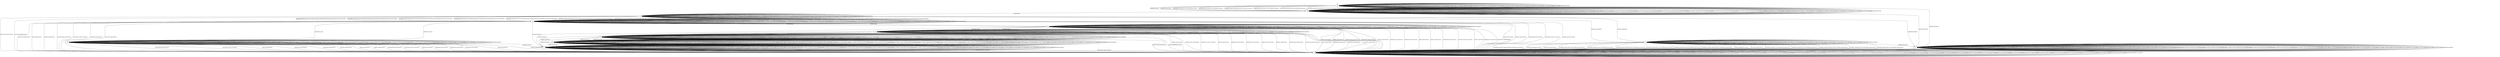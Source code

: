 digraph "../results/picoModels/pico-BWRCA-CS-0/learnedModel" {
s0 [label=s0];
s1 [label=s1];
s2 [label=s2];
s3 [label=s3];
s4 [label=s4];
s5 [label=s5];
s6 [label=s6];
s7 [label=s7];
s8 [label=s8];
s9 [label=s9];
s10 [label=s10];
s11 [label=s11];
s12 [label=s12];
s0 -> s3  [label="initPing_short/retry "];
s0 -> s3  [label="initConClose_short/retry "];
s0 -> s3  [label="initCltHello-vldACK:AES-128-GCM-SHA256_short/retry "];
s0 -> s3  [label="initCltHello-vldACK:AES-256-GCM-SHA384_short/retry "];
s0 -> s3  [label="initCltHello-vldACK:CHACHA20-POLY1305-SHA256_short/retry "];
s0 -> s3  [label="initCltHello-invldACK:AES-128-GCM-SHA256_short/retry "];
s0 -> s3  [label="initCltHello-invldACK:AES-256-GCM-SHA384_short/retry "];
s0 -> s3  [label="initCltHello-invldACK:CHACHA20-POLY1305-SHA256_short/retry "];
s0 -> s0  [label="initNoFr_short/ "];
s0 -> s0  [label="initUnxpFrType_short/ "];
s0 -> s0  [label="hndPing_short/ "];
s0 -> s0  [label="hndFin_short/ "];
s0 -> s0  [label="hndNoFr_short/ "];
s0 -> s0  [label="hndUnxpFrType_short/ "];
s0 -> s0  [label="hndConClose_short/ "];
s0 -> s0  [label="hndCert_short/ "];
s0 -> s0  [label="hndEmpCert_short/ "];
s0 -> s0  [label="hndInvldCert_short/ "];
s0 -> s0  [label="hndCertVer_short/ "];
s0 -> s0  [label="VldNewConID_short/ "];
s0 -> s0  [label="InvldNewConID_short/ "];
s0 -> s3  [label="initPing_long/retry "];
s0 -> s3  [label="initConClose_long/retry "];
s0 -> s3  [label="initCltHello-vldACK:AES-128-GCM-SHA256_long/retry "];
s0 -> s3  [label="initCltHello-vldACK:AES-256-GCM-SHA384_long/retry "];
s0 -> s3  [label="initCltHello-vldACK:CHACHA20-POLY1305-SHA256_long/retry "];
s0 -> s3  [label="initCltHello-invldACK:AES-128-GCM-SHA256_long/retry "];
s0 -> s3  [label="initCltHello-invldACK:AES-256-GCM-SHA384_long/retry "];
s0 -> s3  [label="initCltHello-invldACK:CHACHA20-POLY1305-SHA256_long/retry "];
s0 -> s0  [label="initNoFr_long/ "];
s0 -> s0  [label="initUnxpFrType_long/ "];
s0 -> s0  [label="hndPing_long/ "];
s0 -> s0  [label="hndFin_long/ "];
s0 -> s0  [label="hndNoFr_long/ "];
s0 -> s0  [label="hndUnxpFrType_long/ "];
s0 -> s0  [label="hndConClose_long/ "];
s0 -> s0  [label="hndCert_long/ "];
s0 -> s0  [label="hndEmpCert_long/ "];
s0 -> s0  [label="hndInvldCert_long/ "];
s0 -> s0  [label="hndCertVer_long/ "];
s0 -> s0  [label="VldNewConID_long/ "];
s0 -> s0  [label="InvldNewConID_long/ "];
s0 -> s0  [label="[IncRetryTkn]/ "];
s0 -> s0  [label="[ChgDestConID-Ori]/ "];
s0 -> s1  [label="[RmPadFrmInitPkts]/ "];
s1 -> s1  [label="initPing_short/ "];
s1 -> s2  [label="initConClose_short/<ConClosed> "];
s1 -> s1  [label="initCltHello-vldACK:AES-128-GCM-SHA256_short/ "];
s1 -> s1  [label="initCltHello-vldACK:AES-256-GCM-SHA384_short/ "];
s1 -> s1  [label="initCltHello-vldACK:CHACHA20-POLY1305-SHA256_short/ "];
s1 -> s1  [label="initCltHello-invldACK:AES-128-GCM-SHA256_short/ "];
s1 -> s1  [label="initCltHello-invldACK:AES-256-GCM-SHA384_short/ "];
s1 -> s1  [label="initCltHello-invldACK:CHACHA20-POLY1305-SHA256_short/ "];
s1 -> s1  [label="initNoFr_short/ "];
s1 -> s1  [label="initUnxpFrType_short/ "];
s1 -> s1  [label="hndPing_short/ "];
s1 -> s1  [label="hndFin_short/ "];
s1 -> s1  [label="hndNoFr_short/ "];
s1 -> s1  [label="hndUnxpFrType_short/ "];
s1 -> s1  [label="hndConClose_short/ "];
s1 -> s1  [label="hndCert_short/ "];
s1 -> s1  [label="hndEmpCert_short/ "];
s1 -> s1  [label="hndInvldCert_short/ "];
s1 -> s1  [label="hndCertVer_short/ "];
s1 -> s1  [label="VldNewConID_short/ "];
s1 -> s1  [label="InvldNewConID_short/ "];
s1 -> s1  [label="initPing_long/ "];
s1 -> s2  [label="initConClose_long/<ConClosed> "];
s1 -> s1  [label="initCltHello-vldACK:AES-128-GCM-SHA256_long/ "];
s1 -> s1  [label="initCltHello-vldACK:AES-256-GCM-SHA384_long/ "];
s1 -> s1  [label="initCltHello-vldACK:CHACHA20-POLY1305-SHA256_long/ "];
s1 -> s1  [label="initCltHello-invldACK:AES-128-GCM-SHA256_long/ "];
s1 -> s1  [label="initCltHello-invldACK:AES-256-GCM-SHA384_long/ "];
s1 -> s1  [label="initCltHello-invldACK:CHACHA20-POLY1305-SHA256_long/ "];
s1 -> s1  [label="initNoFr_long/ "];
s1 -> s1  [label="initUnxpFrType_long/ "];
s1 -> s1  [label="hndPing_long/ "];
s1 -> s1  [label="hndFin_long/ "];
s1 -> s1  [label="hndNoFr_long/ "];
s1 -> s1  [label="hndUnxpFrType_long/ "];
s1 -> s1  [label="hndConClose_long/ "];
s1 -> s1  [label="hndCert_long/ "];
s1 -> s1  [label="hndEmpCert_long/ "];
s1 -> s1  [label="hndInvldCert_long/ "];
s1 -> s1  [label="hndCertVer_long/ "];
s1 -> s1  [label="VldNewConID_long/ "];
s1 -> s1  [label="InvldNewConID_long/ "];
s1 -> s1  [label="[IncRetryTkn]/ "];
s1 -> s1  [label="[ChgDestConID-Ori]/ "];
s1 -> s1  [label="[RmPadFrmInitPkts]/ "];
s2 -> s2  [label="initPing_short/<ConClosed> "];
s2 -> s2  [label="initConClose_short/<ConClosed> "];
s2 -> s2  [label="initCltHello-vldACK:AES-128-GCM-SHA256_short/<ConClosed> "];
s2 -> s2  [label="initCltHello-vldACK:AES-256-GCM-SHA384_short/<ConClosed> "];
s2 -> s2  [label="initCltHello-vldACK:CHACHA20-POLY1305-SHA256_short/<ConClosed> "];
s2 -> s2  [label="initCltHello-invldACK:AES-128-GCM-SHA256_short/<ConClosed> "];
s2 -> s2  [label="initCltHello-invldACK:AES-256-GCM-SHA384_short/<ConClosed> "];
s2 -> s2  [label="initCltHello-invldACK:CHACHA20-POLY1305-SHA256_short/<ConClosed> "];
s2 -> s2  [label="initNoFr_short/<ConClosed> "];
s2 -> s2  [label="initUnxpFrType_short/<ConClosed> "];
s2 -> s2  [label="hndPing_short/<ConClosed> "];
s2 -> s2  [label="hndFin_short/<ConClosed> "];
s2 -> s2  [label="hndNoFr_short/<ConClosed> "];
s2 -> s2  [label="hndUnxpFrType_short/<ConClosed> "];
s2 -> s2  [label="hndConClose_short/<ConClosed> "];
s2 -> s2  [label="hndCert_short/<ConClosed> "];
s2 -> s2  [label="hndEmpCert_short/<ConClosed> "];
s2 -> s2  [label="hndInvldCert_short/<ConClosed> "];
s2 -> s2  [label="hndCertVer_short/<ConClosed> "];
s2 -> s2  [label="VldNewConID_short/<ConClosed> "];
s2 -> s2  [label="InvldNewConID_short/<ConClosed> "];
s2 -> s2  [label="initPing_long/<ConClosed> "];
s2 -> s2  [label="initConClose_long/<ConClosed> "];
s2 -> s2  [label="initCltHello-vldACK:AES-128-GCM-SHA256_long/<ConClosed> "];
s2 -> s2  [label="initCltHello-vldACK:AES-256-GCM-SHA384_long/<ConClosed> "];
s2 -> s2  [label="initCltHello-vldACK:CHACHA20-POLY1305-SHA256_long/<ConClosed> "];
s2 -> s2  [label="initCltHello-invldACK:AES-128-GCM-SHA256_long/<ConClosed> "];
s2 -> s2  [label="initCltHello-invldACK:AES-256-GCM-SHA384_long/<ConClosed> "];
s2 -> s2  [label="initCltHello-invldACK:CHACHA20-POLY1305-SHA256_long/<ConClosed> "];
s2 -> s2  [label="initNoFr_long/<ConClosed> "];
s2 -> s2  [label="initUnxpFrType_long/<ConClosed> "];
s2 -> s2  [label="hndPing_long/<ConClosed> "];
s2 -> s2  [label="hndFin_long/<ConClosed> "];
s2 -> s2  [label="hndNoFr_long/<ConClosed> "];
s2 -> s2  [label="hndUnxpFrType_long/<ConClosed> "];
s2 -> s2  [label="hndConClose_long/<ConClosed> "];
s2 -> s2  [label="hndCert_long/<ConClosed> "];
s2 -> s2  [label="hndEmpCert_long/<ConClosed> "];
s2 -> s2  [label="hndInvldCert_long/<ConClosed> "];
s2 -> s2  [label="hndCertVer_long/<ConClosed> "];
s2 -> s2  [label="VldNewConID_long/<ConClosed> "];
s2 -> s2  [label="InvldNewConID_long/<ConClosed> "];
s2 -> s2  [label="[IncRetryTkn]/<ConClosed> "];
s2 -> s2  [label="[ChgDestConID-Ori]/<ConClosed> "];
s2 -> s2  [label="[RmPadFrmInitPkts]/<ConClosed> "];
s3 -> s3  [label="initPing_short/retry "];
s3 -> s3  [label="initConClose_short/retry "];
s3 -> s3  [label="initCltHello-vldACK:AES-128-GCM-SHA256_short/retry "];
s3 -> s3  [label="initCltHello-vldACK:AES-256-GCM-SHA384_short/retry "];
s3 -> s3  [label="initCltHello-vldACK:CHACHA20-POLY1305-SHA256_short/retry "];
s3 -> s3  [label="initCltHello-invldACK:AES-128-GCM-SHA256_short/retry "];
s3 -> s3  [label="initCltHello-invldACK:AES-256-GCM-SHA384_short/retry "];
s3 -> s3  [label="initCltHello-invldACK:CHACHA20-POLY1305-SHA256_short/retry "];
s3 -> s3  [label="initNoFr_short/ "];
s3 -> s3  [label="initUnxpFrType_short/ "];
s3 -> s3  [label="hndPing_short/ "];
s3 -> s3  [label="hndFin_short/ "];
s3 -> s3  [label="hndNoFr_short/ "];
s3 -> s3  [label="hndUnxpFrType_short/ "];
s3 -> s3  [label="hndConClose_short/ "];
s3 -> s3  [label="hndCert_short/ "];
s3 -> s3  [label="hndEmpCert_short/ "];
s3 -> s3  [label="hndInvldCert_short/ "];
s3 -> s3  [label="hndCertVer_short/ "];
s3 -> s3  [label="VldNewConID_short/ "];
s3 -> s3  [label="InvldNewConID_short/ "];
s3 -> s3  [label="initPing_long/retry "];
s3 -> s3  [label="initConClose_long/retry "];
s3 -> s3  [label="initCltHello-vldACK:AES-128-GCM-SHA256_long/retry "];
s3 -> s3  [label="initCltHello-vldACK:AES-256-GCM-SHA384_long/retry "];
s3 -> s3  [label="initCltHello-vldACK:CHACHA20-POLY1305-SHA256_long/retry "];
s3 -> s3  [label="initCltHello-invldACK:AES-128-GCM-SHA256_long/retry "];
s3 -> s3  [label="initCltHello-invldACK:AES-256-GCM-SHA384_long/retry "];
s3 -> s3  [label="initCltHello-invldACK:CHACHA20-POLY1305-SHA256_long/retry "];
s3 -> s3  [label="initNoFr_long/ "];
s3 -> s3  [label="initUnxpFrType_long/ "];
s3 -> s3  [label="hndPing_long/ "];
s3 -> s3  [label="hndFin_long/ "];
s3 -> s3  [label="hndNoFr_long/ "];
s3 -> s3  [label="hndUnxpFrType_long/ "];
s3 -> s3  [label="hndConClose_long/ "];
s3 -> s3  [label="hndCert_long/ "];
s3 -> s3  [label="hndEmpCert_long/ "];
s3 -> s3  [label="hndInvldCert_long/ "];
s3 -> s3  [label="hndCertVer_long/ "];
s3 -> s3  [label="VldNewConID_long/ "];
s3 -> s3  [label="InvldNewConID_long/ "];
s3 -> s4  [label="[IncRetryTkn]/ "];
s3 -> s3  [label="[ChgDestConID-Ori]/ "];
s3 -> s1  [label="[RmPadFrmInitPkts]/ "];
s4 -> s6  [label="initPing_short/PingACK "];
s4 -> s2  [label="initConClose_short/ConClose "];
s4 -> s5  [label="initCltHello-vldACK:AES-128-GCM-SHA256_short/initSvrHello,hndEncExt,hndCertReq,hndCert,hndCertVer,hndFin "];
s4 -> s5  [label="initCltHello-vldACK:AES-256-GCM-SHA384_short/initSvrHello,hndEncExt,hndCertReq,hndCert,hndCertVer,hndFin "];
s4 -> s5  [label="initCltHello-vldACK:CHACHA20-POLY1305-SHA256_short/initSvrHello,hndEncExt,hndCertReq,hndCert,hndCertVer,hndFin "];
s4 -> s5  [label="initCltHello-invldACK:AES-128-GCM-SHA256_short/initSvrHello,hndEncExt,hndCertReq,hndCert,hndCertVer,hndFin "];
s4 -> s5  [label="initCltHello-invldACK:AES-256-GCM-SHA384_short/initSvrHello,hndEncExt,hndCertReq,hndCert,hndCertVer,hndFin "];
s4 -> s5  [label="initCltHello-invldACK:CHACHA20-POLY1305-SHA256_short/initSvrHello,hndEncExt,hndCertReq,hndCert,hndCertVer,hndFin "];
s4 -> s4  [label="initNoFr_short/ "];
s4 -> s4  [label="initUnxpFrType_short/ "];
s4 -> s4  [label="hndPing_short/ "];
s4 -> s4  [label="hndFin_short/ "];
s4 -> s4  [label="hndNoFr_short/ "];
s4 -> s4  [label="hndUnxpFrType_short/ "];
s4 -> s4  [label="hndConClose_short/ "];
s4 -> s4  [label="hndCert_short/ "];
s4 -> s4  [label="hndEmpCert_short/ "];
s4 -> s4  [label="hndInvldCert_short/ "];
s4 -> s4  [label="hndCertVer_short/ "];
s4 -> s4  [label="VldNewConID_short/ "];
s4 -> s4  [label="InvldNewConID_short/ "];
s4 -> s6  [label="initPing_long/PingACK "];
s4 -> s2  [label="initConClose_long/ConClose "];
s4 -> s5  [label="initCltHello-vldACK:AES-128-GCM-SHA256_long/initSvrHello,hndEncExt,hndCertReq,hndCert,hndCertVer,hndFin "];
s4 -> s5  [label="initCltHello-vldACK:AES-256-GCM-SHA384_long/initSvrHello,hndEncExt,hndCertReq,hndCert,hndCertVer,hndFin "];
s4 -> s5  [label="initCltHello-vldACK:CHACHA20-POLY1305-SHA256_long/initSvrHello,hndEncExt,hndCertReq,hndCert,hndCertVer,hndFin "];
s4 -> s5  [label="initCltHello-invldACK:AES-128-GCM-SHA256_long/initSvrHello,hndEncExt,hndCertReq,hndCert,hndCertVer,hndFin "];
s4 -> s5  [label="initCltHello-invldACK:AES-256-GCM-SHA384_long/initSvrHello,hndEncExt,hndCertReq,hndCert,hndCertVer,hndFin "];
s4 -> s5  [label="initCltHello-invldACK:CHACHA20-POLY1305-SHA256_long/initSvrHello,hndEncExt,hndCertReq,hndCert,hndCertVer,hndFin "];
s4 -> s4  [label="initNoFr_long/ "];
s4 -> s4  [label="initUnxpFrType_long/ "];
s4 -> s4  [label="hndPing_long/ "];
s4 -> s4  [label="hndFin_long/ "];
s4 -> s4  [label="hndNoFr_long/ "];
s4 -> s4  [label="hndUnxpFrType_long/ "];
s4 -> s4  [label="hndConClose_long/ "];
s4 -> s4  [label="hndCert_long/ "];
s4 -> s4  [label="hndEmpCert_long/ "];
s4 -> s4  [label="hndInvldCert_long/ "];
s4 -> s4  [label="hndCertVer_long/ "];
s4 -> s4  [label="VldNewConID_long/ "];
s4 -> s4  [label="InvldNewConID_long/ "];
s4 -> s4  [label="[IncRetryTkn]/ "];
s4 -> s4  [label="[ChgDestConID-Ori]/ "];
s4 -> s1  [label="[RmPadFrmInitPkts]/ "];
s5 -> s5  [label="initPing_short/ "];
s5 -> s5  [label="initConClose_short/<ConAct> "];
s5 -> s5  [label="initCltHello-vldACK:AES-128-GCM-SHA256_short/ "];
s5 -> s5  [label="initCltHello-vldACK:AES-256-GCM-SHA384_short/ "];
s5 -> s5  [label="initCltHello-vldACK:CHACHA20-POLY1305-SHA256_short/ "];
s5 -> s5  [label="initCltHello-invldACK:AES-128-GCM-SHA256_short/ "];
s5 -> s5  [label="initCltHello-invldACK:AES-256-GCM-SHA384_short/ "];
s5 -> s5  [label="initCltHello-invldACK:CHACHA20-POLY1305-SHA256_short/ "];
s5 -> s5  [label="initNoFr_short/ "];
s5 -> s5  [label="initUnxpFrType_short/ "];
s5 -> s5  [label="hndPing_short/PingACK "];
s5 -> s2  [label="hndFin_short/ConClose "];
s5 -> s2  [label="hndNoFr_short/ConClose "];
s5 -> s2  [label="hndUnxpFrType_short/ConClose "];
s5 -> s2  [label="hndConClose_short/<ConClosed> "];
s5 -> s9  [label="hndCert_short/ "];
s5 -> s2  [label="hndEmpCert_short/ConClose "];
s5 -> s8  [label="hndInvldCert_short/ "];
s5 -> s2  [label="hndCertVer_short/ConClose "];
s5 -> s5  [label="VldNewConID_short/ "];
s5 -> s5  [label="InvldNewConID_short/ "];
s5 -> s5  [label="initPing_long/ "];
s5 -> s5  [label="initConClose_long/<ConAct> "];
s5 -> s5  [label="initCltHello-vldACK:AES-128-GCM-SHA256_long/ "];
s5 -> s5  [label="initCltHello-vldACK:AES-256-GCM-SHA384_long/ "];
s5 -> s5  [label="initCltHello-vldACK:CHACHA20-POLY1305-SHA256_long/ "];
s5 -> s5  [label="initCltHello-invldACK:AES-128-GCM-SHA256_long/ "];
s5 -> s5  [label="initCltHello-invldACK:AES-256-GCM-SHA384_long/ "];
s5 -> s5  [label="initCltHello-invldACK:CHACHA20-POLY1305-SHA256_long/ "];
s5 -> s5  [label="initNoFr_long/ "];
s5 -> s5  [label="initUnxpFrType_long/ "];
s5 -> s5  [label="hndPing_long/PingACK "];
s5 -> s2  [label="hndFin_long/ConClose "];
s5 -> s2  [label="hndNoFr_long/ConClose "];
s5 -> s2  [label="hndUnxpFrType_long/ConClose "];
s5 -> s2  [label="hndConClose_long/<ConClosed> "];
s5 -> s9  [label="hndCert_long/ "];
s5 -> s2  [label="hndEmpCert_long/ConClose "];
s5 -> s8  [label="hndInvldCert_long/ "];
s5 -> s2  [label="hndCertVer_long/ConClose "];
s5 -> s5  [label="VldNewConID_long/ "];
s5 -> s5  [label="InvldNewConID_long/ "];
s5 -> s5  [label="[IncRetryTkn]/ "];
s5 -> s7  [label="[ChgDestConID-Ori]/ "];
s5 -> s5  [label="[RmPadFrmInitPkts]/ "];
s6 -> s2  [label="initPing_short/PingACK,ConClose "];
s6 -> s2  [label="initConClose_short/ConClose "];
s6 -> s2  [label="initCltHello-vldACK:AES-128-GCM-SHA256_short/ConClose "];
s6 -> s2  [label="initCltHello-vldACK:AES-256-GCM-SHA384_short/ConClose "];
s6 -> s2  [label="initCltHello-vldACK:CHACHA20-POLY1305-SHA256_short/ConClose "];
s6 -> s2  [label="initCltHello-invldACK:AES-128-GCM-SHA256_short/ConClose "];
s6 -> s2  [label="initCltHello-invldACK:AES-256-GCM-SHA384_short/ConClose "];
s6 -> s2  [label="initCltHello-invldACK:CHACHA20-POLY1305-SHA256_short/ConClose "];
s6 -> s6  [label="initNoFr_short/ "];
s6 -> s6  [label="initUnxpFrType_short/ "];
s6 -> s6  [label="hndPing_short/ "];
s6 -> s6  [label="hndFin_short/ "];
s6 -> s6  [label="hndNoFr_short/ "];
s6 -> s6  [label="hndUnxpFrType_short/ "];
s6 -> s6  [label="hndConClose_short/ "];
s6 -> s6  [label="hndCert_short/ "];
s6 -> s6  [label="hndEmpCert_short/ "];
s6 -> s6  [label="hndInvldCert_short/ "];
s6 -> s6  [label="hndCertVer_short/ "];
s6 -> s6  [label="VldNewConID_short/ "];
s6 -> s6  [label="InvldNewConID_short/ "];
s6 -> s2  [label="initPing_long/PingACK,ConClose "];
s6 -> s2  [label="initConClose_long/ConClose "];
s6 -> s2  [label="initCltHello-vldACK:AES-128-GCM-SHA256_long/ConClose "];
s6 -> s2  [label="initCltHello-vldACK:AES-256-GCM-SHA384_long/ConClose "];
s6 -> s2  [label="initCltHello-vldACK:CHACHA20-POLY1305-SHA256_long/ConClose "];
s6 -> s2  [label="initCltHello-invldACK:AES-128-GCM-SHA256_long/ConClose "];
s6 -> s2  [label="initCltHello-invldACK:AES-256-GCM-SHA384_long/ConClose "];
s6 -> s2  [label="initCltHello-invldACK:CHACHA20-POLY1305-SHA256_long/ConClose "];
s6 -> s6  [label="initNoFr_long/ "];
s6 -> s6  [label="initUnxpFrType_long/ "];
s6 -> s6  [label="hndPing_long/ "];
s6 -> s6  [label="hndFin_long/ "];
s6 -> s6  [label="hndNoFr_long/ "];
s6 -> s6  [label="hndUnxpFrType_long/ "];
s6 -> s6  [label="hndConClose_long/ "];
s6 -> s6  [label="hndCert_long/ "];
s6 -> s6  [label="hndEmpCert_long/ "];
s6 -> s6  [label="hndInvldCert_long/ "];
s6 -> s6  [label="hndCertVer_long/ "];
s6 -> s6  [label="VldNewConID_long/ "];
s6 -> s6  [label="InvldNewConID_long/ "];
s6 -> s6  [label="[IncRetryTkn]/ "];
s6 -> s6  [label="[ChgDestConID-Ori]/ "];
s6 -> s1  [label="[RmPadFrmInitPkts]/ "];
s7 -> s7  [label="initPing_short/ "];
s7 -> s2  [label="initConClose_short/<ConClosed> "];
s7 -> s7  [label="initCltHello-vldACK:AES-128-GCM-SHA256_short/ "];
s7 -> s7  [label="initCltHello-vldACK:AES-256-GCM-SHA384_short/ "];
s7 -> s7  [label="initCltHello-vldACK:CHACHA20-POLY1305-SHA256_short/ "];
s7 -> s7  [label="initCltHello-invldACK:AES-128-GCM-SHA256_short/ "];
s7 -> s7  [label="initCltHello-invldACK:AES-256-GCM-SHA384_short/ "];
s7 -> s7  [label="initCltHello-invldACK:CHACHA20-POLY1305-SHA256_short/ "];
s7 -> s7  [label="initNoFr_short/ "];
s7 -> s7  [label="initUnxpFrType_short/ "];
s7 -> s7  [label="hndPing_short/ "];
s7 -> s7  [label="hndFin_short/ "];
s7 -> s7  [label="hndNoFr_short/ "];
s7 -> s7  [label="hndUnxpFrType_short/ "];
s7 -> s2  [label="hndConClose_short/<ConClosed> "];
s7 -> s7  [label="hndCert_short/ "];
s7 -> s7  [label="hndEmpCert_short/ "];
s7 -> s7  [label="hndInvldCert_short/ "];
s7 -> s7  [label="hndCertVer_short/ "];
s7 -> s7  [label="VldNewConID_short/ "];
s7 -> s7  [label="InvldNewConID_short/ "];
s7 -> s7  [label="initPing_long/ "];
s7 -> s2  [label="initConClose_long/<ConClosed> "];
s7 -> s7  [label="initCltHello-vldACK:AES-128-GCM-SHA256_long/ "];
s7 -> s7  [label="initCltHello-vldACK:AES-256-GCM-SHA384_long/ "];
s7 -> s7  [label="initCltHello-vldACK:CHACHA20-POLY1305-SHA256_long/ "];
s7 -> s7  [label="initCltHello-invldACK:AES-128-GCM-SHA256_long/ "];
s7 -> s7  [label="initCltHello-invldACK:AES-256-GCM-SHA384_long/ "];
s7 -> s7  [label="initCltHello-invldACK:CHACHA20-POLY1305-SHA256_long/ "];
s7 -> s7  [label="initNoFr_long/ "];
s7 -> s7  [label="initUnxpFrType_long/ "];
s7 -> s7  [label="hndPing_long/ "];
s7 -> s7  [label="hndFin_long/ "];
s7 -> s7  [label="hndNoFr_long/ "];
s7 -> s7  [label="hndUnxpFrType_long/ "];
s7 -> s2  [label="hndConClose_long/<ConClosed> "];
s7 -> s7  [label="hndCert_long/ "];
s7 -> s7  [label="hndEmpCert_long/ "];
s7 -> s7  [label="hndInvldCert_long/ "];
s7 -> s7  [label="hndCertVer_long/ "];
s7 -> s7  [label="VldNewConID_long/ "];
s7 -> s7  [label="InvldNewConID_long/ "];
s7 -> s7  [label="[IncRetryTkn]/ "];
s7 -> s7  [label="[ChgDestConID-Ori]/ "];
s7 -> s7  [label="[RmPadFrmInitPkts]/ "];
s8 -> s8  [label="initPing_short/ "];
s8 -> s8  [label="initConClose_short/<ConAct> "];
s8 -> s8  [label="initCltHello-vldACK:AES-128-GCM-SHA256_short/ "];
s8 -> s8  [label="initCltHello-vldACK:AES-256-GCM-SHA384_short/ "];
s8 -> s8  [label="initCltHello-vldACK:CHACHA20-POLY1305-SHA256_short/ "];
s8 -> s8  [label="initCltHello-invldACK:AES-128-GCM-SHA256_short/ "];
s8 -> s8  [label="initCltHello-invldACK:AES-256-GCM-SHA384_short/ "];
s8 -> s8  [label="initCltHello-invldACK:CHACHA20-POLY1305-SHA256_short/ "];
s8 -> s8  [label="initNoFr_short/ "];
s8 -> s8  [label="initUnxpFrType_short/ "];
s8 -> s8  [label="hndPing_short/PingACK "];
s8 -> s2  [label="hndFin_short/ConClose "];
s8 -> s2  [label="hndNoFr_short/ConClose "];
s8 -> s2  [label="hndUnxpFrType_short/ConClose "];
s8 -> s2  [label="hndConClose_short/<ConClosed> "];
s8 -> s2  [label="hndCert_short/ConClose "];
s8 -> s2  [label="hndEmpCert_short/ConClose "];
s8 -> s2  [label="hndInvldCert_short/ConClose "];
s8 -> s2  [label="hndCertVer_short/ConClose "];
s8 -> s8  [label="VldNewConID_short/ "];
s8 -> s8  [label="InvldNewConID_short/ "];
s8 -> s8  [label="initPing_long/ "];
s8 -> s8  [label="initConClose_long/<ConAct> "];
s8 -> s8  [label="initCltHello-vldACK:AES-128-GCM-SHA256_long/ "];
s8 -> s8  [label="initCltHello-vldACK:AES-256-GCM-SHA384_long/ "];
s8 -> s8  [label="initCltHello-vldACK:CHACHA20-POLY1305-SHA256_long/ "];
s8 -> s8  [label="initCltHello-invldACK:AES-128-GCM-SHA256_long/ "];
s8 -> s8  [label="initCltHello-invldACK:AES-256-GCM-SHA384_long/ "];
s8 -> s8  [label="initCltHello-invldACK:CHACHA20-POLY1305-SHA256_long/ "];
s8 -> s8  [label="initNoFr_long/ "];
s8 -> s8  [label="initUnxpFrType_long/ "];
s8 -> s8  [label="hndPing_long/PingACK "];
s8 -> s2  [label="hndFin_long/ConClose "];
s8 -> s2  [label="hndNoFr_long/ConClose "];
s8 -> s2  [label="hndUnxpFrType_long/ConClose "];
s8 -> s2  [label="hndConClose_long/<ConClosed> "];
s8 -> s2  [label="hndCert_long/ConClose "];
s8 -> s2  [label="hndEmpCert_long/ConClose "];
s8 -> s2  [label="hndInvldCert_long/ConClose "];
s8 -> s2  [label="hndCertVer_long/ConClose "];
s8 -> s8  [label="VldNewConID_long/ "];
s8 -> s8  [label="InvldNewConID_long/ "];
s8 -> s8  [label="[IncRetryTkn]/ "];
s8 -> s7  [label="[ChgDestConID-Ori]/ "];
s8 -> s8  [label="[RmPadFrmInitPkts]/ "];
s9 -> s9  [label="initPing_short/ "];
s9 -> s9  [label="initConClose_short/<ConAct> "];
s9 -> s9  [label="initCltHello-vldACK:AES-128-GCM-SHA256_short/ "];
s9 -> s9  [label="initCltHello-vldACK:AES-256-GCM-SHA384_short/ "];
s9 -> s9  [label="initCltHello-vldACK:CHACHA20-POLY1305-SHA256_short/ "];
s9 -> s9  [label="initCltHello-invldACK:AES-128-GCM-SHA256_short/ "];
s9 -> s9  [label="initCltHello-invldACK:AES-256-GCM-SHA384_short/ "];
s9 -> s9  [label="initCltHello-invldACK:CHACHA20-POLY1305-SHA256_short/ "];
s9 -> s9  [label="initNoFr_short/ "];
s9 -> s9  [label="initUnxpFrType_short/ "];
s9 -> s9  [label="hndPing_short/PingACK "];
s9 -> s2  [label="hndFin_short/ConClose "];
s9 -> s2  [label="hndNoFr_short/ConClose "];
s9 -> s2  [label="hndUnxpFrType_short/ConClose "];
s9 -> s2  [label="hndConClose_short/<ConClosed> "];
s9 -> s2  [label="hndCert_short/ConClose "];
s9 -> s2  [label="hndEmpCert_short/ConClose "];
s9 -> s2  [label="hndInvldCert_short/ConClose "];
s9 -> s10  [label="hndCertVer_short/ "];
s9 -> s9  [label="VldNewConID_short/ "];
s9 -> s9  [label="InvldNewConID_short/ "];
s9 -> s9  [label="initPing_long/ "];
s9 -> s9  [label="initConClose_long/<ConAct> "];
s9 -> s9  [label="initCltHello-vldACK:AES-128-GCM-SHA256_long/ "];
s9 -> s9  [label="initCltHello-vldACK:AES-256-GCM-SHA384_long/ "];
s9 -> s9  [label="initCltHello-vldACK:CHACHA20-POLY1305-SHA256_long/ "];
s9 -> s9  [label="initCltHello-invldACK:AES-128-GCM-SHA256_long/ "];
s9 -> s9  [label="initCltHello-invldACK:AES-256-GCM-SHA384_long/ "];
s9 -> s9  [label="initCltHello-invldACK:CHACHA20-POLY1305-SHA256_long/ "];
s9 -> s9  [label="initNoFr_long/ "];
s9 -> s9  [label="initUnxpFrType_long/ "];
s9 -> s9  [label="hndPing_long/PingACK "];
s9 -> s2  [label="hndFin_long/ConClose "];
s9 -> s2  [label="hndNoFr_long/ConClose "];
s9 -> s2  [label="hndUnxpFrType_long/ConClose "];
s9 -> s2  [label="hndConClose_long/<ConClosed> "];
s9 -> s2  [label="hndCert_long/ConClose "];
s9 -> s2  [label="hndEmpCert_long/ConClose "];
s9 -> s2  [label="hndInvldCert_long/ConClose "];
s9 -> s10  [label="hndCertVer_long/ "];
s9 -> s9  [label="VldNewConID_long/ "];
s9 -> s9  [label="InvldNewConID_long/ "];
s9 -> s9  [label="[IncRetryTkn]/ "];
s9 -> s7  [label="[ChgDestConID-Ori]/ "];
s9 -> s9  [label="[RmPadFrmInitPkts]/ "];
s10 -> s10  [label="initPing_short/ "];
s10 -> s10  [label="initConClose_short/<ConAct> "];
s10 -> s10  [label="initCltHello-vldACK:AES-128-GCM-SHA256_short/ "];
s10 -> s10  [label="initCltHello-vldACK:AES-256-GCM-SHA384_short/ "];
s10 -> s10  [label="initCltHello-vldACK:CHACHA20-POLY1305-SHA256_short/ "];
s10 -> s10  [label="initCltHello-invldACK:AES-128-GCM-SHA256_short/ "];
s10 -> s10  [label="initCltHello-invldACK:AES-256-GCM-SHA384_short/ "];
s10 -> s10  [label="initCltHello-invldACK:CHACHA20-POLY1305-SHA256_short/ "];
s10 -> s10  [label="initNoFr_short/ "];
s10 -> s10  [label="initUnxpFrType_short/ "];
s10 -> s10  [label="hndPing_short/PingACK "];
s10 -> s11  [label="hndFin_short/VldNewConID,HndshkDone "];
s10 -> s2  [label="hndNoFr_short/ConClose "];
s10 -> s2  [label="hndUnxpFrType_short/ConClose "];
s10 -> s2  [label="hndConClose_short/<ConClosed> "];
s10 -> s2  [label="hndCert_short/ConClose "];
s10 -> s2  [label="hndEmpCert_short/ConClose "];
s10 -> s2  [label="hndInvldCert_short/ConClose "];
s10 -> s2  [label="hndCertVer_short/ConClose "];
s10 -> s10  [label="VldNewConID_short/ "];
s10 -> s10  [label="InvldNewConID_short/ "];
s10 -> s10  [label="initPing_long/ "];
s10 -> s10  [label="initConClose_long/<ConAct> "];
s10 -> s10  [label="initCltHello-vldACK:AES-128-GCM-SHA256_long/ "];
s10 -> s10  [label="initCltHello-vldACK:AES-256-GCM-SHA384_long/ "];
s10 -> s10  [label="initCltHello-vldACK:CHACHA20-POLY1305-SHA256_long/ "];
s10 -> s10  [label="initCltHello-invldACK:AES-128-GCM-SHA256_long/ "];
s10 -> s10  [label="initCltHello-invldACK:AES-256-GCM-SHA384_long/ "];
s10 -> s10  [label="initCltHello-invldACK:CHACHA20-POLY1305-SHA256_long/ "];
s10 -> s10  [label="initNoFr_long/ "];
s10 -> s10  [label="initUnxpFrType_long/ "];
s10 -> s10  [label="hndPing_long/PingACK "];
s10 -> s11  [label="hndFin_long/VldNewConID,HndshkDone "];
s10 -> s2  [label="hndNoFr_long/ConClose "];
s10 -> s2  [label="hndUnxpFrType_long/ConClose "];
s10 -> s2  [label="hndConClose_long/<ConClosed> "];
s10 -> s2  [label="hndCert_long/ConClose "];
s10 -> s2  [label="hndEmpCert_long/ConClose "];
s10 -> s2  [label="hndInvldCert_long/ConClose "];
s10 -> s2  [label="hndCertVer_long/ConClose "];
s10 -> s10  [label="VldNewConID_long/ "];
s10 -> s10  [label="InvldNewConID_long/ "];
s10 -> s10  [label="[IncRetryTkn]/ "];
s10 -> s7  [label="[ChgDestConID-Ori]/ "];
s10 -> s10  [label="[RmPadFrmInitPkts]/ "];
s11 -> s11  [label="initPing_short/ "];
s11 -> s11  [label="initConClose_short/<ConAct> "];
s11 -> s11  [label="initCltHello-vldACK:AES-128-GCM-SHA256_short/ "];
s11 -> s11  [label="initCltHello-vldACK:AES-256-GCM-SHA384_short/ "];
s11 -> s11  [label="initCltHello-vldACK:CHACHA20-POLY1305-SHA256_short/ "];
s11 -> s11  [label="initCltHello-invldACK:AES-128-GCM-SHA256_short/ "];
s11 -> s11  [label="initCltHello-invldACK:AES-256-GCM-SHA384_short/ "];
s11 -> s11  [label="initCltHello-invldACK:CHACHA20-POLY1305-SHA256_short/ "];
s11 -> s11  [label="initNoFr_short/ "];
s11 -> s11  [label="initUnxpFrType_short/ "];
s11 -> s11  [label="hndPing_short/ "];
s11 -> s11  [label="hndFin_short/ "];
s11 -> s11  [label="hndNoFr_short/ "];
s11 -> s11  [label="hndUnxpFrType_short/ "];
s11 -> s11  [label="hndConClose_short/<ConAct> "];
s11 -> s11  [label="hndCert_short/ "];
s11 -> s11  [label="hndEmpCert_short/ "];
s11 -> s11  [label="hndInvldCert_short/ "];
s11 -> s11  [label="hndCertVer_short/ "];
s11 -> s12  [label="VldNewConID_short/ "];
s11 -> s2  [label="InvldNewConID_short/ConClose "];
s11 -> s11  [label="initPing_long/ "];
s11 -> s11  [label="initConClose_long/<ConAct> "];
s11 -> s11  [label="initCltHello-vldACK:AES-128-GCM-SHA256_long/ "];
s11 -> s11  [label="initCltHello-vldACK:AES-256-GCM-SHA384_long/ "];
s11 -> s11  [label="initCltHello-vldACK:CHACHA20-POLY1305-SHA256_long/ "];
s11 -> s11  [label="initCltHello-invldACK:AES-128-GCM-SHA256_long/ "];
s11 -> s11  [label="initCltHello-invldACK:AES-256-GCM-SHA384_long/ "];
s11 -> s11  [label="initCltHello-invldACK:CHACHA20-POLY1305-SHA256_long/ "];
s11 -> s11  [label="initNoFr_long/ "];
s11 -> s11  [label="initUnxpFrType_long/ "];
s11 -> s11  [label="hndPing_long/ "];
s11 -> s11  [label="hndFin_long/ "];
s11 -> s11  [label="hndNoFr_long/ "];
s11 -> s11  [label="hndUnxpFrType_long/ "];
s11 -> s11  [label="hndConClose_long/<ConAct> "];
s11 -> s11  [label="hndCert_long/ "];
s11 -> s11  [label="hndEmpCert_long/ "];
s11 -> s11  [label="hndInvldCert_long/ "];
s11 -> s11  [label="hndCertVer_long/ "];
s11 -> s12  [label="VldNewConID_long/ "];
s11 -> s2  [label="InvldNewConID_long/ConClose "];
s11 -> s11  [label="[IncRetryTkn]/ "];
s11 -> s7  [label="[ChgDestConID-Ori]/ "];
s11 -> s11  [label="[RmPadFrmInitPkts]/ "];
s12 -> s12  [label="initPing_short/ "];
s12 -> s12  [label="initConClose_short/<ConAct> "];
s12 -> s12  [label="initCltHello-vldACK:AES-128-GCM-SHA256_short/ "];
s12 -> s12  [label="initCltHello-vldACK:AES-256-GCM-SHA384_short/ "];
s12 -> s12  [label="initCltHello-vldACK:CHACHA20-POLY1305-SHA256_short/ "];
s12 -> s12  [label="initCltHello-invldACK:AES-128-GCM-SHA256_short/ "];
s12 -> s12  [label="initCltHello-invldACK:AES-256-GCM-SHA384_short/ "];
s12 -> s12  [label="initCltHello-invldACK:CHACHA20-POLY1305-SHA256_short/ "];
s12 -> s12  [label="initNoFr_short/ "];
s12 -> s12  [label="initUnxpFrType_short/ "];
s12 -> s12  [label="hndPing_short/ "];
s12 -> s12  [label="hndFin_short/ "];
s12 -> s12  [label="hndNoFr_short/ "];
s12 -> s12  [label="hndUnxpFrType_short/ "];
s12 -> s12  [label="hndConClose_short/<ConAct> "];
s12 -> s12  [label="hndCert_short/ "];
s12 -> s12  [label="hndEmpCert_short/ "];
s12 -> s12  [label="hndInvldCert_short/ "];
s12 -> s12  [label="hndCertVer_short/ "];
s12 -> s12  [label="VldNewConID_short/ "];
s12 -> s12  [label="InvldNewConID_short/ "];
s12 -> s12  [label="initPing_long/ "];
s12 -> s12  [label="initConClose_long/<ConAct> "];
s12 -> s12  [label="initCltHello-vldACK:AES-128-GCM-SHA256_long/ "];
s12 -> s12  [label="initCltHello-vldACK:AES-256-GCM-SHA384_long/ "];
s12 -> s12  [label="initCltHello-vldACK:CHACHA20-POLY1305-SHA256_long/ "];
s12 -> s12  [label="initCltHello-invldACK:AES-128-GCM-SHA256_long/ "];
s12 -> s12  [label="initCltHello-invldACK:AES-256-GCM-SHA384_long/ "];
s12 -> s12  [label="initCltHello-invldACK:CHACHA20-POLY1305-SHA256_long/ "];
s12 -> s12  [label="initNoFr_long/ "];
s12 -> s12  [label="initUnxpFrType_long/ "];
s12 -> s12  [label="hndPing_long/ "];
s12 -> s12  [label="hndFin_long/ "];
s12 -> s12  [label="hndNoFr_long/ "];
s12 -> s12  [label="hndUnxpFrType_long/ "];
s12 -> s12  [label="hndConClose_long/<ConAct> "];
s12 -> s12  [label="hndCert_long/ "];
s12 -> s12  [label="hndEmpCert_long/ "];
s12 -> s12  [label="hndInvldCert_long/ "];
s12 -> s12  [label="hndCertVer_long/ "];
s12 -> s12  [label="VldNewConID_long/ "];
s12 -> s12  [label="InvldNewConID_long/ "];
s12 -> s12  [label="[IncRetryTkn]/ "];
s12 -> s7  [label="[ChgDestConID-Ori]/ "];
s12 -> s12  [label="[RmPadFrmInitPkts]/ "];
__start0 [label="", shape=none];
__start0 -> s0  [label=""];
}
